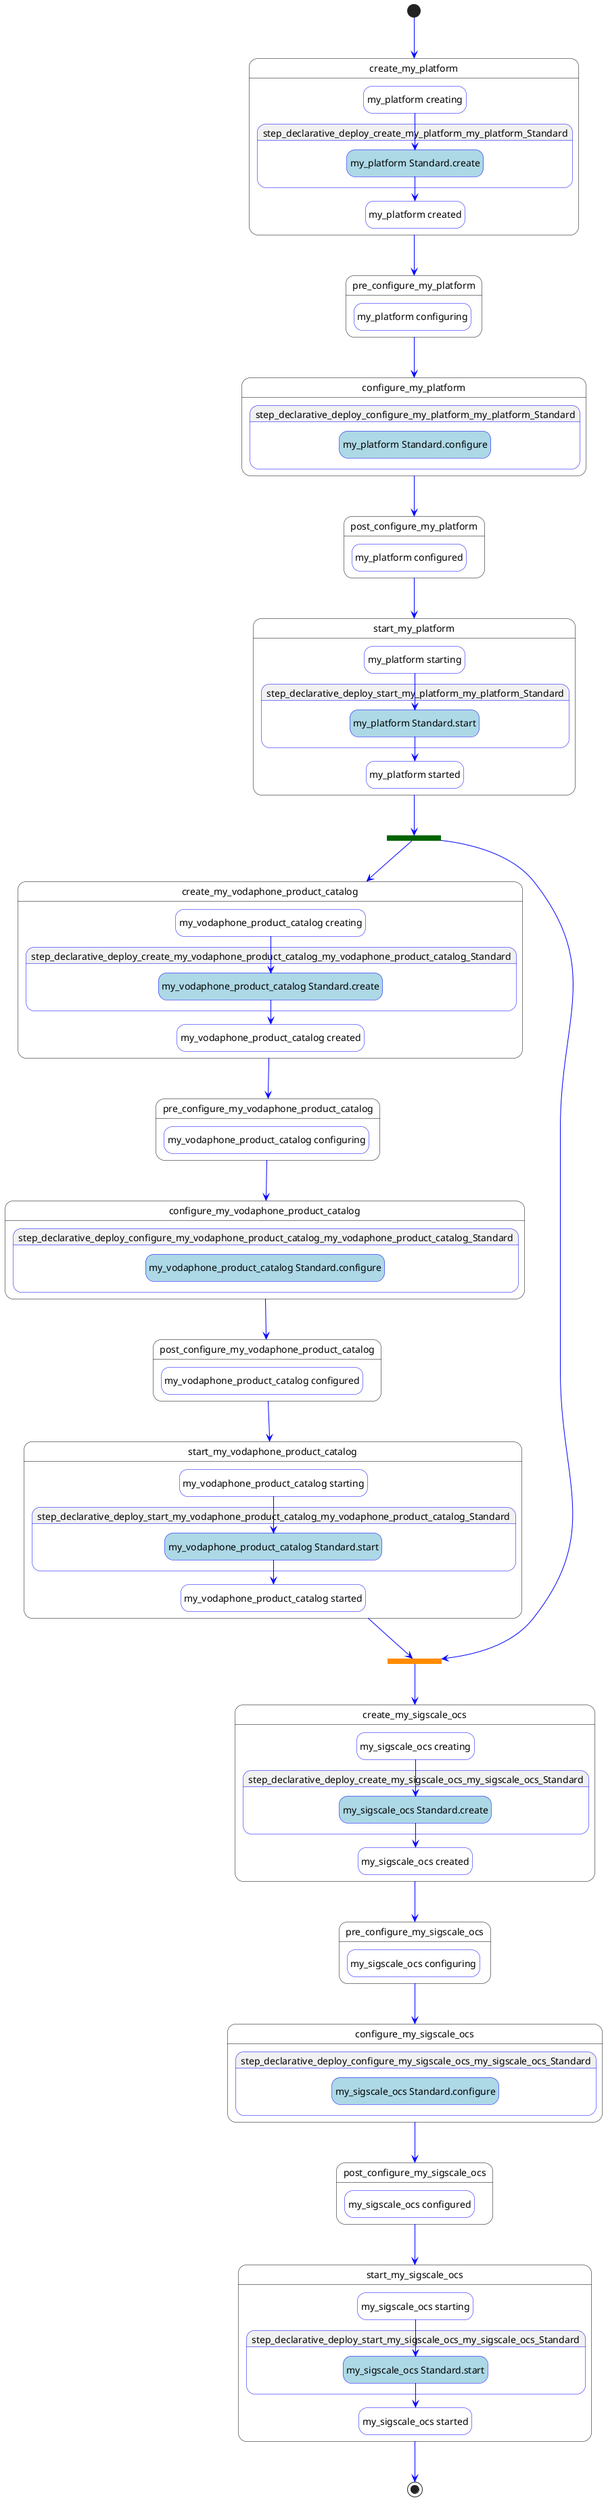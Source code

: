 @startuml
hide empty description
skinparam shadowing false
skinparam state {
  ArrowColor blue
  BorderColor blue
  EndColor black
  StartColor green
  BackGroundColor<< step >> white
  BorderColor<< step >> black
  BackGroundColor<< delegate >> lightgrey
  BackGroundColor<< set_state >> white
  BackGroundColor<< call_operation >> lightblue
  BackGroundColor<< inline >> white
}
skinparam ActivityBarColor<<fork>> DarkGreen
skinparam ActivityBarColor<<join>> DarkOrange

state "create_my_platform" as step_declarative_deploy_create_my_platform << step >> {
  state "my_platform creating" as step_declarative_deploy_create_my_platform_my_platform_creating << set_state >>
  state "my_platform Standard.create" as step_declarative_deploy_create_my_platform_my_platform_Standard.create << call_operation >>
  state "my_platform created" as step_declarative_deploy_create_my_platform_my_platform_created << set_state >>
  step_declarative_deploy_create_my_platform_my_platform_creating --> step_declarative_deploy_create_my_platform_my_platform_Standard.create
  step_declarative_deploy_create_my_platform_my_platform_Standard.create --> step_declarative_deploy_create_my_platform_my_platform_created
}
state "pre_configure_my_platform" as step_declarative_deploy_pre_configure_my_platform << step >> {
  state "my_platform configuring" as step_declarative_deploy_pre_configure_my_platform_my_platform_configuring << set_state >>
}
state "configure_my_platform" as step_declarative_deploy_configure_my_platform << step >> {
  state "my_platform Standard.configure" as step_declarative_deploy_configure_my_platform_my_platform_Standard.configure << call_operation >>
}
state "post_configure_my_platform" as step_declarative_deploy_post_configure_my_platform << step >> {
  state "my_platform configured" as step_declarative_deploy_post_configure_my_platform_my_platform_configured << set_state >>
}
state "start_my_platform" as step_declarative_deploy_start_my_platform << step >> {
  state "my_platform starting" as step_declarative_deploy_start_my_platform_my_platform_starting << set_state >>
  state "my_platform Standard.start" as step_declarative_deploy_start_my_platform_my_platform_Standard.start << call_operation >>
  state "my_platform started" as step_declarative_deploy_start_my_platform_my_platform_started << set_state >>
  step_declarative_deploy_start_my_platform_my_platform_starting --> step_declarative_deploy_start_my_platform_my_platform_Standard.start
  step_declarative_deploy_start_my_platform_my_platform_Standard.start --> step_declarative_deploy_start_my_platform_my_platform_started
}
state "create_my_sigscale_ocs" as step_declarative_deploy_create_my_sigscale_ocs << step >> {
  state "my_sigscale_ocs creating" as step_declarative_deploy_create_my_sigscale_ocs_my_sigscale_ocs_creating << set_state >>
  state "my_sigscale_ocs Standard.create" as step_declarative_deploy_create_my_sigscale_ocs_my_sigscale_ocs_Standard.create << call_operation >>
  state "my_sigscale_ocs created" as step_declarative_deploy_create_my_sigscale_ocs_my_sigscale_ocs_created << set_state >>
  step_declarative_deploy_create_my_sigscale_ocs_my_sigscale_ocs_creating --> step_declarative_deploy_create_my_sigscale_ocs_my_sigscale_ocs_Standard.create
  step_declarative_deploy_create_my_sigscale_ocs_my_sigscale_ocs_Standard.create --> step_declarative_deploy_create_my_sigscale_ocs_my_sigscale_ocs_created
}
state "pre_configure_my_sigscale_ocs" as step_declarative_deploy_pre_configure_my_sigscale_ocs << step >> {
  state "my_sigscale_ocs configuring" as step_declarative_deploy_pre_configure_my_sigscale_ocs_my_sigscale_ocs_configuring << set_state >>
}
state "configure_my_sigscale_ocs" as step_declarative_deploy_configure_my_sigscale_ocs << step >> {
  state "my_sigscale_ocs Standard.configure" as step_declarative_deploy_configure_my_sigscale_ocs_my_sigscale_ocs_Standard.configure << call_operation >>
}
state "post_configure_my_sigscale_ocs" as step_declarative_deploy_post_configure_my_sigscale_ocs << step >> {
  state "my_sigscale_ocs configured" as step_declarative_deploy_post_configure_my_sigscale_ocs_my_sigscale_ocs_configured << set_state >>
}
state "start_my_sigscale_ocs" as step_declarative_deploy_start_my_sigscale_ocs << step >> {
  state "my_sigscale_ocs starting" as step_declarative_deploy_start_my_sigscale_ocs_my_sigscale_ocs_starting << set_state >>
  state "my_sigscale_ocs Standard.start" as step_declarative_deploy_start_my_sigscale_ocs_my_sigscale_ocs_Standard.start << call_operation >>
  state "my_sigscale_ocs started" as step_declarative_deploy_start_my_sigscale_ocs_my_sigscale_ocs_started << set_state >>
  step_declarative_deploy_start_my_sigscale_ocs_my_sigscale_ocs_starting --> step_declarative_deploy_start_my_sigscale_ocs_my_sigscale_ocs_Standard.start
  step_declarative_deploy_start_my_sigscale_ocs_my_sigscale_ocs_Standard.start --> step_declarative_deploy_start_my_sigscale_ocs_my_sigscale_ocs_started
}
state "create_my_vodaphone_product_catalog" as step_declarative_deploy_create_my_vodaphone_product_catalog << step >> {
  state "my_vodaphone_product_catalog creating" as step_declarative_deploy_create_my_vodaphone_product_catalog_my_vodaphone_product_catalog_creating << set_state >>
  state "my_vodaphone_product_catalog Standard.create" as step_declarative_deploy_create_my_vodaphone_product_catalog_my_vodaphone_product_catalog_Standard.create << call_operation >>
  state "my_vodaphone_product_catalog created" as step_declarative_deploy_create_my_vodaphone_product_catalog_my_vodaphone_product_catalog_created << set_state >>
  step_declarative_deploy_create_my_vodaphone_product_catalog_my_vodaphone_product_catalog_creating --> step_declarative_deploy_create_my_vodaphone_product_catalog_my_vodaphone_product_catalog_Standard.create
  step_declarative_deploy_create_my_vodaphone_product_catalog_my_vodaphone_product_catalog_Standard.create --> step_declarative_deploy_create_my_vodaphone_product_catalog_my_vodaphone_product_catalog_created
}
state "pre_configure_my_vodaphone_product_catalog" as step_declarative_deploy_pre_configure_my_vodaphone_product_catalog << step >> {
  state "my_vodaphone_product_catalog configuring" as step_declarative_deploy_pre_configure_my_vodaphone_product_catalog_my_vodaphone_product_catalog_configuring << set_state >>
}
state "configure_my_vodaphone_product_catalog" as step_declarative_deploy_configure_my_vodaphone_product_catalog << step >> {
  state "my_vodaphone_product_catalog Standard.configure" as step_declarative_deploy_configure_my_vodaphone_product_catalog_my_vodaphone_product_catalog_Standard.configure << call_operation >>
}
state "post_configure_my_vodaphone_product_catalog" as step_declarative_deploy_post_configure_my_vodaphone_product_catalog << step >> {
  state "my_vodaphone_product_catalog configured" as step_declarative_deploy_post_configure_my_vodaphone_product_catalog_my_vodaphone_product_catalog_configured << set_state >>
}
state "start_my_vodaphone_product_catalog" as step_declarative_deploy_start_my_vodaphone_product_catalog << step >> {
  state "my_vodaphone_product_catalog starting" as step_declarative_deploy_start_my_vodaphone_product_catalog_my_vodaphone_product_catalog_starting << set_state >>
  state "my_vodaphone_product_catalog Standard.start" as step_declarative_deploy_start_my_vodaphone_product_catalog_my_vodaphone_product_catalog_Standard.start << call_operation >>
  state "my_vodaphone_product_catalog started" as step_declarative_deploy_start_my_vodaphone_product_catalog_my_vodaphone_product_catalog_started << set_state >>
  step_declarative_deploy_start_my_vodaphone_product_catalog_my_vodaphone_product_catalog_starting --> step_declarative_deploy_start_my_vodaphone_product_catalog_my_vodaphone_product_catalog_Standard.start
  step_declarative_deploy_start_my_vodaphone_product_catalog_my_vodaphone_product_catalog_Standard.start --> step_declarative_deploy_start_my_vodaphone_product_catalog_my_vodaphone_product_catalog_started
}
  state step_declarative_deploy_create_my_sigscale_ocs_join <<join>>
  step_declarative_deploy_create_my_sigscale_ocs_join --> step_declarative_deploy_create_my_sigscale_ocs
step_declarative_deploy_create_my_platform --> step_declarative_deploy_pre_configure_my_platform
step_declarative_deploy_pre_configure_my_platform --> step_declarative_deploy_configure_my_platform
step_declarative_deploy_configure_my_platform --> step_declarative_deploy_post_configure_my_platform
step_declarative_deploy_post_configure_my_platform --> step_declarative_deploy_start_my_platform
state step_declarative_deploy_start_my_platform_fork <<fork>>
step_declarative_deploy_start_my_platform --> step_declarative_deploy_start_my_platform_fork
step_declarative_deploy_start_my_platform_fork --> step_declarative_deploy_create_my_sigscale_ocs_join
step_declarative_deploy_start_my_platform_fork --> step_declarative_deploy_create_my_vodaphone_product_catalog
step_declarative_deploy_create_my_sigscale_ocs --> step_declarative_deploy_pre_configure_my_sigscale_ocs
step_declarative_deploy_pre_configure_my_sigscale_ocs --> step_declarative_deploy_configure_my_sigscale_ocs
step_declarative_deploy_configure_my_sigscale_ocs --> step_declarative_deploy_post_configure_my_sigscale_ocs
step_declarative_deploy_post_configure_my_sigscale_ocs --> step_declarative_deploy_start_my_sigscale_ocs
step_declarative_deploy_create_my_vodaphone_product_catalog --> step_declarative_deploy_pre_configure_my_vodaphone_product_catalog
step_declarative_deploy_pre_configure_my_vodaphone_product_catalog --> step_declarative_deploy_configure_my_vodaphone_product_catalog
step_declarative_deploy_configure_my_vodaphone_product_catalog --> step_declarative_deploy_post_configure_my_vodaphone_product_catalog
step_declarative_deploy_post_configure_my_vodaphone_product_catalog --> step_declarative_deploy_start_my_vodaphone_product_catalog
step_declarative_deploy_start_my_vodaphone_product_catalog --> step_declarative_deploy_create_my_sigscale_ocs_join
[*] --> step_declarative_deploy_create_my_platform
step_declarative_deploy_start_my_sigscale_ocs --> [*]
@enduml
